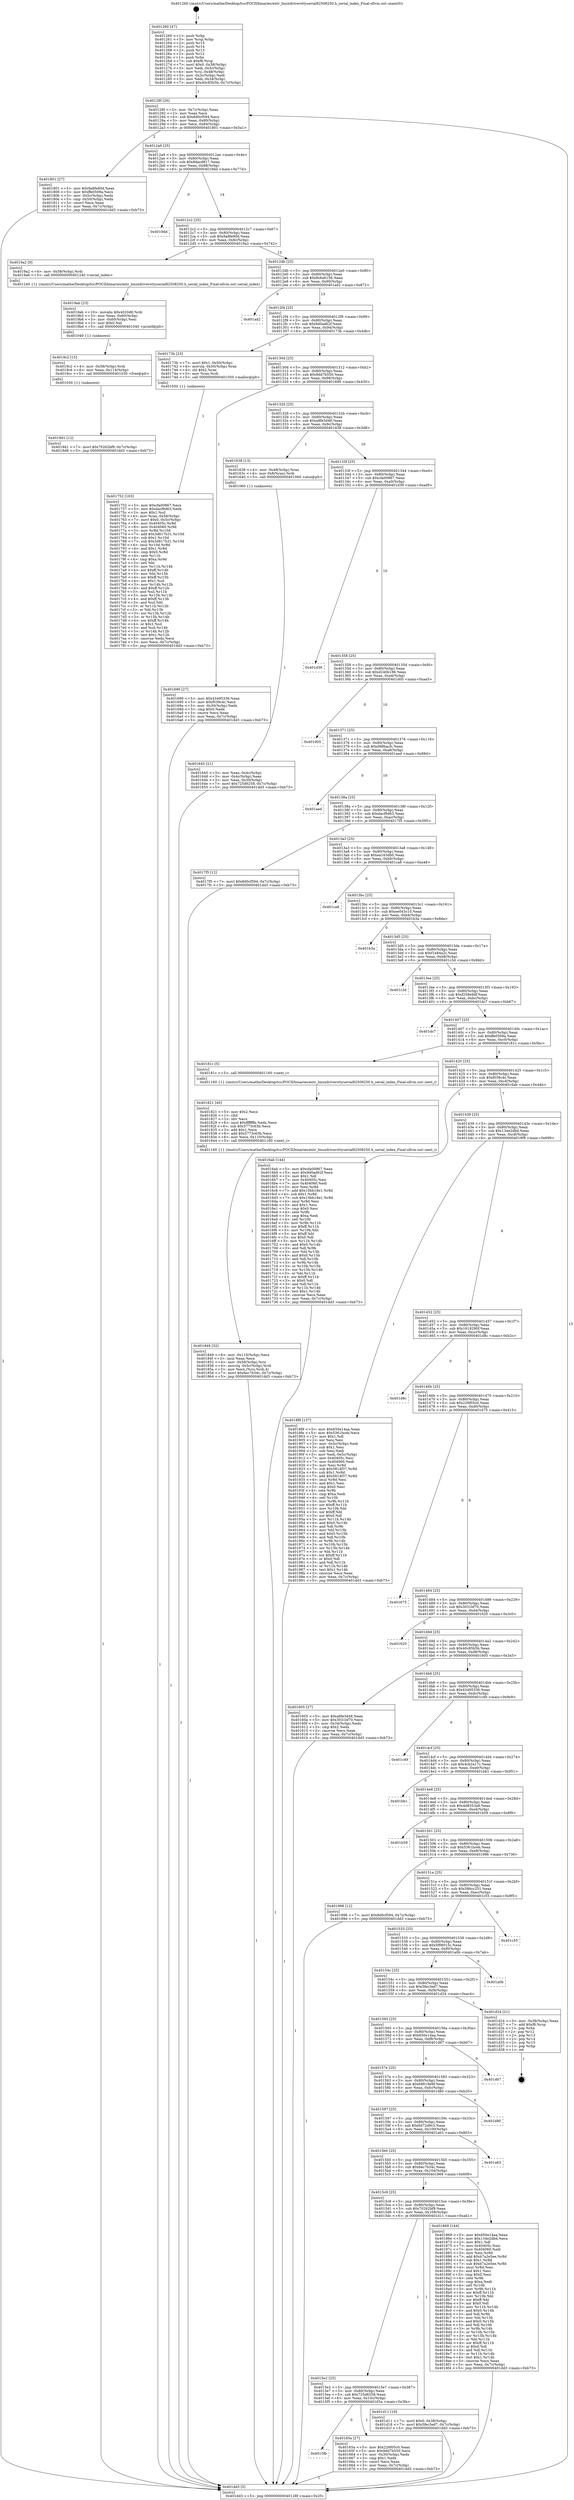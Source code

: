 digraph "0x401260" {
  label = "0x401260 (/mnt/c/Users/mathe/Desktop/tcc/POCII/binaries/extr_linuxdriversttyserial82508250.h_serial_index_Final-ollvm.out::main(0))"
  labelloc = "t"
  node[shape=record]

  Entry [label="",width=0.3,height=0.3,shape=circle,fillcolor=black,style=filled]
  "0x40128f" [label="{
     0x40128f [26]\l
     | [instrs]\l
     &nbsp;&nbsp;0x40128f \<+3\>: mov -0x7c(%rbp),%eax\l
     &nbsp;&nbsp;0x401292 \<+2\>: mov %eax,%ecx\l
     &nbsp;&nbsp;0x401294 \<+6\>: sub $0x8d0cf594,%ecx\l
     &nbsp;&nbsp;0x40129a \<+3\>: mov %eax,-0x80(%rbp)\l
     &nbsp;&nbsp;0x40129d \<+6\>: mov %ecx,-0x84(%rbp)\l
     &nbsp;&nbsp;0x4012a3 \<+6\>: je 0000000000401801 \<main+0x5a1\>\l
  }"]
  "0x401801" [label="{
     0x401801 [27]\l
     | [instrs]\l
     &nbsp;&nbsp;0x401801 \<+5\>: mov $0x9a8fe90d,%eax\l
     &nbsp;&nbsp;0x401806 \<+5\>: mov $0xffe0509a,%ecx\l
     &nbsp;&nbsp;0x40180b \<+3\>: mov -0x5c(%rbp),%edx\l
     &nbsp;&nbsp;0x40180e \<+3\>: cmp -0x50(%rbp),%edx\l
     &nbsp;&nbsp;0x401811 \<+3\>: cmovl %ecx,%eax\l
     &nbsp;&nbsp;0x401814 \<+3\>: mov %eax,-0x7c(%rbp)\l
     &nbsp;&nbsp;0x401817 \<+5\>: jmp 0000000000401dd3 \<main+0xb73\>\l
  }"]
  "0x4012a9" [label="{
     0x4012a9 [25]\l
     | [instrs]\l
     &nbsp;&nbsp;0x4012a9 \<+5\>: jmp 00000000004012ae \<main+0x4e\>\l
     &nbsp;&nbsp;0x4012ae \<+3\>: mov -0x80(%rbp),%eax\l
     &nbsp;&nbsp;0x4012b1 \<+5\>: sub $0x8dacd817,%eax\l
     &nbsp;&nbsp;0x4012b6 \<+6\>: mov %eax,-0x88(%rbp)\l
     &nbsp;&nbsp;0x4012bc \<+6\>: je 00000000004019dd \<main+0x77d\>\l
  }"]
  Exit [label="",width=0.3,height=0.3,shape=circle,fillcolor=black,style=filled,peripheries=2]
  "0x4019dd" [label="{
     0x4019dd\l
  }", style=dashed]
  "0x4012c2" [label="{
     0x4012c2 [25]\l
     | [instrs]\l
     &nbsp;&nbsp;0x4012c2 \<+5\>: jmp 00000000004012c7 \<main+0x67\>\l
     &nbsp;&nbsp;0x4012c7 \<+3\>: mov -0x80(%rbp),%eax\l
     &nbsp;&nbsp;0x4012ca \<+5\>: sub $0x9a8fe90d,%eax\l
     &nbsp;&nbsp;0x4012cf \<+6\>: mov %eax,-0x8c(%rbp)\l
     &nbsp;&nbsp;0x4012d5 \<+6\>: je 00000000004019a2 \<main+0x742\>\l
  }"]
  "0x4019d1" [label="{
     0x4019d1 [12]\l
     | [instrs]\l
     &nbsp;&nbsp;0x4019d1 \<+7\>: movl $0x70262bf9,-0x7c(%rbp)\l
     &nbsp;&nbsp;0x4019d8 \<+5\>: jmp 0000000000401dd3 \<main+0xb73\>\l
  }"]
  "0x4019a2" [label="{
     0x4019a2 [9]\l
     | [instrs]\l
     &nbsp;&nbsp;0x4019a2 \<+4\>: mov -0x58(%rbp),%rdi\l
     &nbsp;&nbsp;0x4019a6 \<+5\>: call 0000000000401240 \<serial_index\>\l
     | [calls]\l
     &nbsp;&nbsp;0x401240 \{1\} (/mnt/c/Users/mathe/Desktop/tcc/POCII/binaries/extr_linuxdriversttyserial82508250.h_serial_index_Final-ollvm.out::serial_index)\l
  }"]
  "0x4012db" [label="{
     0x4012db [25]\l
     | [instrs]\l
     &nbsp;&nbsp;0x4012db \<+5\>: jmp 00000000004012e0 \<main+0x80\>\l
     &nbsp;&nbsp;0x4012e0 \<+3\>: mov -0x80(%rbp),%eax\l
     &nbsp;&nbsp;0x4012e3 \<+5\>: sub $0x9c6a6156,%eax\l
     &nbsp;&nbsp;0x4012e8 \<+6\>: mov %eax,-0x90(%rbp)\l
     &nbsp;&nbsp;0x4012ee \<+6\>: je 0000000000401ad2 \<main+0x872\>\l
  }"]
  "0x4019c2" [label="{
     0x4019c2 [15]\l
     | [instrs]\l
     &nbsp;&nbsp;0x4019c2 \<+4\>: mov -0x58(%rbp),%rdi\l
     &nbsp;&nbsp;0x4019c6 \<+6\>: mov %eax,-0x114(%rbp)\l
     &nbsp;&nbsp;0x4019cc \<+5\>: call 0000000000401030 \<free@plt\>\l
     | [calls]\l
     &nbsp;&nbsp;0x401030 \{1\} (unknown)\l
  }"]
  "0x401ad2" [label="{
     0x401ad2\l
  }", style=dashed]
  "0x4012f4" [label="{
     0x4012f4 [25]\l
     | [instrs]\l
     &nbsp;&nbsp;0x4012f4 \<+5\>: jmp 00000000004012f9 \<main+0x99\>\l
     &nbsp;&nbsp;0x4012f9 \<+3\>: mov -0x80(%rbp),%eax\l
     &nbsp;&nbsp;0x4012fc \<+5\>: sub $0x9d0ad62f,%eax\l
     &nbsp;&nbsp;0x401301 \<+6\>: mov %eax,-0x94(%rbp)\l
     &nbsp;&nbsp;0x401307 \<+6\>: je 000000000040173b \<main+0x4db\>\l
  }"]
  "0x4019ab" [label="{
     0x4019ab [23]\l
     | [instrs]\l
     &nbsp;&nbsp;0x4019ab \<+10\>: movabs $0x4020d6,%rdi\l
     &nbsp;&nbsp;0x4019b5 \<+3\>: mov %eax,-0x60(%rbp)\l
     &nbsp;&nbsp;0x4019b8 \<+3\>: mov -0x60(%rbp),%esi\l
     &nbsp;&nbsp;0x4019bb \<+2\>: mov $0x0,%al\l
     &nbsp;&nbsp;0x4019bd \<+5\>: call 0000000000401040 \<printf@plt\>\l
     | [calls]\l
     &nbsp;&nbsp;0x401040 \{1\} (unknown)\l
  }"]
  "0x40173b" [label="{
     0x40173b [23]\l
     | [instrs]\l
     &nbsp;&nbsp;0x40173b \<+7\>: movl $0x1,-0x50(%rbp)\l
     &nbsp;&nbsp;0x401742 \<+4\>: movslq -0x50(%rbp),%rax\l
     &nbsp;&nbsp;0x401746 \<+4\>: shl $0x2,%rax\l
     &nbsp;&nbsp;0x40174a \<+3\>: mov %rax,%rdi\l
     &nbsp;&nbsp;0x40174d \<+5\>: call 0000000000401050 \<malloc@plt\>\l
     | [calls]\l
     &nbsp;&nbsp;0x401050 \{1\} (unknown)\l
  }"]
  "0x40130d" [label="{
     0x40130d [25]\l
     | [instrs]\l
     &nbsp;&nbsp;0x40130d \<+5\>: jmp 0000000000401312 \<main+0xb2\>\l
     &nbsp;&nbsp;0x401312 \<+3\>: mov -0x80(%rbp),%eax\l
     &nbsp;&nbsp;0x401315 \<+5\>: sub $0x9dd7b550,%eax\l
     &nbsp;&nbsp;0x40131a \<+6\>: mov %eax,-0x98(%rbp)\l
     &nbsp;&nbsp;0x401320 \<+6\>: je 0000000000401690 \<main+0x430\>\l
  }"]
  "0x401849" [label="{
     0x401849 [32]\l
     | [instrs]\l
     &nbsp;&nbsp;0x401849 \<+6\>: mov -0x110(%rbp),%ecx\l
     &nbsp;&nbsp;0x40184f \<+3\>: imul %eax,%ecx\l
     &nbsp;&nbsp;0x401852 \<+4\>: mov -0x58(%rbp),%rsi\l
     &nbsp;&nbsp;0x401856 \<+4\>: movslq -0x5c(%rbp),%rdi\l
     &nbsp;&nbsp;0x40185a \<+3\>: mov %ecx,(%rsi,%rdi,4)\l
     &nbsp;&nbsp;0x40185d \<+7\>: movl $0x6ec7b34c,-0x7c(%rbp)\l
     &nbsp;&nbsp;0x401864 \<+5\>: jmp 0000000000401dd3 \<main+0xb73\>\l
  }"]
  "0x401690" [label="{
     0x401690 [27]\l
     | [instrs]\l
     &nbsp;&nbsp;0x401690 \<+5\>: mov $0x43495336,%eax\l
     &nbsp;&nbsp;0x401695 \<+5\>: mov $0xf039c4c,%ecx\l
     &nbsp;&nbsp;0x40169a \<+3\>: mov -0x30(%rbp),%edx\l
     &nbsp;&nbsp;0x40169d \<+3\>: cmp $0x0,%edx\l
     &nbsp;&nbsp;0x4016a0 \<+3\>: cmove %ecx,%eax\l
     &nbsp;&nbsp;0x4016a3 \<+3\>: mov %eax,-0x7c(%rbp)\l
     &nbsp;&nbsp;0x4016a6 \<+5\>: jmp 0000000000401dd3 \<main+0xb73\>\l
  }"]
  "0x401326" [label="{
     0x401326 [25]\l
     | [instrs]\l
     &nbsp;&nbsp;0x401326 \<+5\>: jmp 000000000040132b \<main+0xcb\>\l
     &nbsp;&nbsp;0x40132b \<+3\>: mov -0x80(%rbp),%eax\l
     &nbsp;&nbsp;0x40132e \<+5\>: sub $0xa8fe3d48,%eax\l
     &nbsp;&nbsp;0x401333 \<+6\>: mov %eax,-0x9c(%rbp)\l
     &nbsp;&nbsp;0x401339 \<+6\>: je 0000000000401638 \<main+0x3d8\>\l
  }"]
  "0x401821" [label="{
     0x401821 [40]\l
     | [instrs]\l
     &nbsp;&nbsp;0x401821 \<+5\>: mov $0x2,%ecx\l
     &nbsp;&nbsp;0x401826 \<+1\>: cltd\l
     &nbsp;&nbsp;0x401827 \<+2\>: idiv %ecx\l
     &nbsp;&nbsp;0x401829 \<+6\>: imul $0xfffffffe,%edx,%ecx\l
     &nbsp;&nbsp;0x40182f \<+6\>: sub $0x5773c63b,%ecx\l
     &nbsp;&nbsp;0x401835 \<+3\>: add $0x1,%ecx\l
     &nbsp;&nbsp;0x401838 \<+6\>: add $0x5773c63b,%ecx\l
     &nbsp;&nbsp;0x40183e \<+6\>: mov %ecx,-0x110(%rbp)\l
     &nbsp;&nbsp;0x401844 \<+5\>: call 0000000000401160 \<next_i\>\l
     | [calls]\l
     &nbsp;&nbsp;0x401160 \{1\} (/mnt/c/Users/mathe/Desktop/tcc/POCII/binaries/extr_linuxdriversttyserial82508250.h_serial_index_Final-ollvm.out::next_i)\l
  }"]
  "0x401638" [label="{
     0x401638 [13]\l
     | [instrs]\l
     &nbsp;&nbsp;0x401638 \<+4\>: mov -0x48(%rbp),%rax\l
     &nbsp;&nbsp;0x40163c \<+4\>: mov 0x8(%rax),%rdi\l
     &nbsp;&nbsp;0x401640 \<+5\>: call 0000000000401060 \<atoi@plt\>\l
     | [calls]\l
     &nbsp;&nbsp;0x401060 \{1\} (unknown)\l
  }"]
  "0x40133f" [label="{
     0x40133f [25]\l
     | [instrs]\l
     &nbsp;&nbsp;0x40133f \<+5\>: jmp 0000000000401344 \<main+0xe4\>\l
     &nbsp;&nbsp;0x401344 \<+3\>: mov -0x80(%rbp),%eax\l
     &nbsp;&nbsp;0x401347 \<+5\>: sub $0xcfa00867,%eax\l
     &nbsp;&nbsp;0x40134c \<+6\>: mov %eax,-0xa0(%rbp)\l
     &nbsp;&nbsp;0x401352 \<+6\>: je 0000000000401d39 \<main+0xad9\>\l
  }"]
  "0x401752" [label="{
     0x401752 [163]\l
     | [instrs]\l
     &nbsp;&nbsp;0x401752 \<+5\>: mov $0xcfa00867,%ecx\l
     &nbsp;&nbsp;0x401757 \<+5\>: mov $0xdacf9d63,%edx\l
     &nbsp;&nbsp;0x40175c \<+3\>: mov $0x1,%sil\l
     &nbsp;&nbsp;0x40175f \<+4\>: mov %rax,-0x58(%rbp)\l
     &nbsp;&nbsp;0x401763 \<+7\>: movl $0x0,-0x5c(%rbp)\l
     &nbsp;&nbsp;0x40176a \<+8\>: mov 0x40405c,%r8d\l
     &nbsp;&nbsp;0x401772 \<+8\>: mov 0x404060,%r9d\l
     &nbsp;&nbsp;0x40177a \<+3\>: mov %r8d,%r10d\l
     &nbsp;&nbsp;0x40177d \<+7\>: add $0x3d817b31,%r10d\l
     &nbsp;&nbsp;0x401784 \<+4\>: sub $0x1,%r10d\l
     &nbsp;&nbsp;0x401788 \<+7\>: sub $0x3d817b31,%r10d\l
     &nbsp;&nbsp;0x40178f \<+4\>: imul %r10d,%r8d\l
     &nbsp;&nbsp;0x401793 \<+4\>: and $0x1,%r8d\l
     &nbsp;&nbsp;0x401797 \<+4\>: cmp $0x0,%r8d\l
     &nbsp;&nbsp;0x40179b \<+4\>: sete %r11b\l
     &nbsp;&nbsp;0x40179f \<+4\>: cmp $0xa,%r9d\l
     &nbsp;&nbsp;0x4017a3 \<+3\>: setl %bl\l
     &nbsp;&nbsp;0x4017a6 \<+3\>: mov %r11b,%r14b\l
     &nbsp;&nbsp;0x4017a9 \<+4\>: xor $0xff,%r14b\l
     &nbsp;&nbsp;0x4017ad \<+3\>: mov %bl,%r15b\l
     &nbsp;&nbsp;0x4017b0 \<+4\>: xor $0xff,%r15b\l
     &nbsp;&nbsp;0x4017b4 \<+4\>: xor $0x1,%sil\l
     &nbsp;&nbsp;0x4017b8 \<+3\>: mov %r14b,%r12b\l
     &nbsp;&nbsp;0x4017bb \<+4\>: and $0xff,%r12b\l
     &nbsp;&nbsp;0x4017bf \<+3\>: and %sil,%r11b\l
     &nbsp;&nbsp;0x4017c2 \<+3\>: mov %r15b,%r13b\l
     &nbsp;&nbsp;0x4017c5 \<+4\>: and $0xff,%r13b\l
     &nbsp;&nbsp;0x4017c9 \<+3\>: and %sil,%bl\l
     &nbsp;&nbsp;0x4017cc \<+3\>: or %r11b,%r12b\l
     &nbsp;&nbsp;0x4017cf \<+3\>: or %bl,%r13b\l
     &nbsp;&nbsp;0x4017d2 \<+3\>: xor %r13b,%r12b\l
     &nbsp;&nbsp;0x4017d5 \<+3\>: or %r15b,%r14b\l
     &nbsp;&nbsp;0x4017d8 \<+4\>: xor $0xff,%r14b\l
     &nbsp;&nbsp;0x4017dc \<+4\>: or $0x1,%sil\l
     &nbsp;&nbsp;0x4017e0 \<+3\>: and %sil,%r14b\l
     &nbsp;&nbsp;0x4017e3 \<+3\>: or %r14b,%r12b\l
     &nbsp;&nbsp;0x4017e6 \<+4\>: test $0x1,%r12b\l
     &nbsp;&nbsp;0x4017ea \<+3\>: cmovne %edx,%ecx\l
     &nbsp;&nbsp;0x4017ed \<+3\>: mov %ecx,-0x7c(%rbp)\l
     &nbsp;&nbsp;0x4017f0 \<+5\>: jmp 0000000000401dd3 \<main+0xb73\>\l
  }"]
  "0x401d39" [label="{
     0x401d39\l
  }", style=dashed]
  "0x401358" [label="{
     0x401358 [25]\l
     | [instrs]\l
     &nbsp;&nbsp;0x401358 \<+5\>: jmp 000000000040135d \<main+0xfd\>\l
     &nbsp;&nbsp;0x40135d \<+3\>: mov -0x80(%rbp),%eax\l
     &nbsp;&nbsp;0x401360 \<+5\>: sub $0xd240b186,%eax\l
     &nbsp;&nbsp;0x401365 \<+6\>: mov %eax,-0xa4(%rbp)\l
     &nbsp;&nbsp;0x40136b \<+6\>: je 0000000000401d05 \<main+0xaa5\>\l
  }"]
  "0x4015fb" [label="{
     0x4015fb\l
  }", style=dashed]
  "0x401d05" [label="{
     0x401d05\l
  }", style=dashed]
  "0x401371" [label="{
     0x401371 [25]\l
     | [instrs]\l
     &nbsp;&nbsp;0x401371 \<+5\>: jmp 0000000000401376 \<main+0x116\>\l
     &nbsp;&nbsp;0x401376 \<+3\>: mov -0x80(%rbp),%eax\l
     &nbsp;&nbsp;0x401379 \<+5\>: sub $0xd98bacfc,%eax\l
     &nbsp;&nbsp;0x40137e \<+6\>: mov %eax,-0xa8(%rbp)\l
     &nbsp;&nbsp;0x401384 \<+6\>: je 0000000000401aed \<main+0x88d\>\l
  }"]
  "0x40165a" [label="{
     0x40165a [27]\l
     | [instrs]\l
     &nbsp;&nbsp;0x40165a \<+5\>: mov $0x226f05c0,%eax\l
     &nbsp;&nbsp;0x40165f \<+5\>: mov $0x9dd7b550,%ecx\l
     &nbsp;&nbsp;0x401664 \<+3\>: mov -0x30(%rbp),%edx\l
     &nbsp;&nbsp;0x401667 \<+3\>: cmp $0x1,%edx\l
     &nbsp;&nbsp;0x40166a \<+3\>: cmovl %ecx,%eax\l
     &nbsp;&nbsp;0x40166d \<+3\>: mov %eax,-0x7c(%rbp)\l
     &nbsp;&nbsp;0x401670 \<+5\>: jmp 0000000000401dd3 \<main+0xb73\>\l
  }"]
  "0x401aed" [label="{
     0x401aed\l
  }", style=dashed]
  "0x40138a" [label="{
     0x40138a [25]\l
     | [instrs]\l
     &nbsp;&nbsp;0x40138a \<+5\>: jmp 000000000040138f \<main+0x12f\>\l
     &nbsp;&nbsp;0x40138f \<+3\>: mov -0x80(%rbp),%eax\l
     &nbsp;&nbsp;0x401392 \<+5\>: sub $0xdacf9d63,%eax\l
     &nbsp;&nbsp;0x401397 \<+6\>: mov %eax,-0xac(%rbp)\l
     &nbsp;&nbsp;0x40139d \<+6\>: je 00000000004017f5 \<main+0x595\>\l
  }"]
  "0x4015e2" [label="{
     0x4015e2 [25]\l
     | [instrs]\l
     &nbsp;&nbsp;0x4015e2 \<+5\>: jmp 00000000004015e7 \<main+0x387\>\l
     &nbsp;&nbsp;0x4015e7 \<+3\>: mov -0x80(%rbp),%eax\l
     &nbsp;&nbsp;0x4015ea \<+5\>: sub $0x725d6258,%eax\l
     &nbsp;&nbsp;0x4015ef \<+6\>: mov %eax,-0x10c(%rbp)\l
     &nbsp;&nbsp;0x4015f5 \<+6\>: je 000000000040165a \<main+0x3fa\>\l
  }"]
  "0x4017f5" [label="{
     0x4017f5 [12]\l
     | [instrs]\l
     &nbsp;&nbsp;0x4017f5 \<+7\>: movl $0x8d0cf594,-0x7c(%rbp)\l
     &nbsp;&nbsp;0x4017fc \<+5\>: jmp 0000000000401dd3 \<main+0xb73\>\l
  }"]
  "0x4013a3" [label="{
     0x4013a3 [25]\l
     | [instrs]\l
     &nbsp;&nbsp;0x4013a3 \<+5\>: jmp 00000000004013a8 \<main+0x148\>\l
     &nbsp;&nbsp;0x4013a8 \<+3\>: mov -0x80(%rbp),%eax\l
     &nbsp;&nbsp;0x4013ab \<+5\>: sub $0xea163db0,%eax\l
     &nbsp;&nbsp;0x4013b0 \<+6\>: mov %eax,-0xb0(%rbp)\l
     &nbsp;&nbsp;0x4013b6 \<+6\>: je 0000000000401ca8 \<main+0xa48\>\l
  }"]
  "0x401d11" [label="{
     0x401d11 [19]\l
     | [instrs]\l
     &nbsp;&nbsp;0x401d11 \<+7\>: movl $0x0,-0x38(%rbp)\l
     &nbsp;&nbsp;0x401d18 \<+7\>: movl $0x5fec3ed7,-0x7c(%rbp)\l
     &nbsp;&nbsp;0x401d1f \<+5\>: jmp 0000000000401dd3 \<main+0xb73\>\l
  }"]
  "0x401ca8" [label="{
     0x401ca8\l
  }", style=dashed]
  "0x4013bc" [label="{
     0x4013bc [25]\l
     | [instrs]\l
     &nbsp;&nbsp;0x4013bc \<+5\>: jmp 00000000004013c1 \<main+0x161\>\l
     &nbsp;&nbsp;0x4013c1 \<+3\>: mov -0x80(%rbp),%eax\l
     &nbsp;&nbsp;0x4013c4 \<+5\>: sub $0xee043c10,%eax\l
     &nbsp;&nbsp;0x4013c9 \<+6\>: mov %eax,-0xb4(%rbp)\l
     &nbsp;&nbsp;0x4013cf \<+6\>: je 0000000000401b3a \<main+0x8da\>\l
  }"]
  "0x4015c9" [label="{
     0x4015c9 [25]\l
     | [instrs]\l
     &nbsp;&nbsp;0x4015c9 \<+5\>: jmp 00000000004015ce \<main+0x36e\>\l
     &nbsp;&nbsp;0x4015ce \<+3\>: mov -0x80(%rbp),%eax\l
     &nbsp;&nbsp;0x4015d1 \<+5\>: sub $0x70262bf9,%eax\l
     &nbsp;&nbsp;0x4015d6 \<+6\>: mov %eax,-0x108(%rbp)\l
     &nbsp;&nbsp;0x4015dc \<+6\>: je 0000000000401d11 \<main+0xab1\>\l
  }"]
  "0x401b3a" [label="{
     0x401b3a\l
  }", style=dashed]
  "0x4013d5" [label="{
     0x4013d5 [25]\l
     | [instrs]\l
     &nbsp;&nbsp;0x4013d5 \<+5\>: jmp 00000000004013da \<main+0x17a\>\l
     &nbsp;&nbsp;0x4013da \<+3\>: mov -0x80(%rbp),%eax\l
     &nbsp;&nbsp;0x4013dd \<+5\>: sub $0xf1e84a2c,%eax\l
     &nbsp;&nbsp;0x4013e2 \<+6\>: mov %eax,-0xb8(%rbp)\l
     &nbsp;&nbsp;0x4013e8 \<+6\>: je 0000000000401c3d \<main+0x9dd\>\l
  }"]
  "0x401869" [label="{
     0x401869 [144]\l
     | [instrs]\l
     &nbsp;&nbsp;0x401869 \<+5\>: mov $0x650e14aa,%eax\l
     &nbsp;&nbsp;0x40186e \<+5\>: mov $0x134e2dbd,%ecx\l
     &nbsp;&nbsp;0x401873 \<+2\>: mov $0x1,%dl\l
     &nbsp;&nbsp;0x401875 \<+7\>: mov 0x40405c,%esi\l
     &nbsp;&nbsp;0x40187c \<+7\>: mov 0x404060,%edi\l
     &nbsp;&nbsp;0x401883 \<+3\>: mov %esi,%r8d\l
     &nbsp;&nbsp;0x401886 \<+7\>: add $0xb7a2e5ee,%r8d\l
     &nbsp;&nbsp;0x40188d \<+4\>: sub $0x1,%r8d\l
     &nbsp;&nbsp;0x401891 \<+7\>: sub $0xb7a2e5ee,%r8d\l
     &nbsp;&nbsp;0x401898 \<+4\>: imul %r8d,%esi\l
     &nbsp;&nbsp;0x40189c \<+3\>: and $0x1,%esi\l
     &nbsp;&nbsp;0x40189f \<+3\>: cmp $0x0,%esi\l
     &nbsp;&nbsp;0x4018a2 \<+4\>: sete %r9b\l
     &nbsp;&nbsp;0x4018a6 \<+3\>: cmp $0xa,%edi\l
     &nbsp;&nbsp;0x4018a9 \<+4\>: setl %r10b\l
     &nbsp;&nbsp;0x4018ad \<+3\>: mov %r9b,%r11b\l
     &nbsp;&nbsp;0x4018b0 \<+4\>: xor $0xff,%r11b\l
     &nbsp;&nbsp;0x4018b4 \<+3\>: mov %r10b,%bl\l
     &nbsp;&nbsp;0x4018b7 \<+3\>: xor $0xff,%bl\l
     &nbsp;&nbsp;0x4018ba \<+3\>: xor $0x0,%dl\l
     &nbsp;&nbsp;0x4018bd \<+3\>: mov %r11b,%r14b\l
     &nbsp;&nbsp;0x4018c0 \<+4\>: and $0x0,%r14b\l
     &nbsp;&nbsp;0x4018c4 \<+3\>: and %dl,%r9b\l
     &nbsp;&nbsp;0x4018c7 \<+3\>: mov %bl,%r15b\l
     &nbsp;&nbsp;0x4018ca \<+4\>: and $0x0,%r15b\l
     &nbsp;&nbsp;0x4018ce \<+3\>: and %dl,%r10b\l
     &nbsp;&nbsp;0x4018d1 \<+3\>: or %r9b,%r14b\l
     &nbsp;&nbsp;0x4018d4 \<+3\>: or %r10b,%r15b\l
     &nbsp;&nbsp;0x4018d7 \<+3\>: xor %r15b,%r14b\l
     &nbsp;&nbsp;0x4018da \<+3\>: or %bl,%r11b\l
     &nbsp;&nbsp;0x4018dd \<+4\>: xor $0xff,%r11b\l
     &nbsp;&nbsp;0x4018e1 \<+3\>: or $0x0,%dl\l
     &nbsp;&nbsp;0x4018e4 \<+3\>: and %dl,%r11b\l
     &nbsp;&nbsp;0x4018e7 \<+3\>: or %r11b,%r14b\l
     &nbsp;&nbsp;0x4018ea \<+4\>: test $0x1,%r14b\l
     &nbsp;&nbsp;0x4018ee \<+3\>: cmovne %ecx,%eax\l
     &nbsp;&nbsp;0x4018f1 \<+3\>: mov %eax,-0x7c(%rbp)\l
     &nbsp;&nbsp;0x4018f4 \<+5\>: jmp 0000000000401dd3 \<main+0xb73\>\l
  }"]
  "0x401c3d" [label="{
     0x401c3d\l
  }", style=dashed]
  "0x4013ee" [label="{
     0x4013ee [25]\l
     | [instrs]\l
     &nbsp;&nbsp;0x4013ee \<+5\>: jmp 00000000004013f3 \<main+0x193\>\l
     &nbsp;&nbsp;0x4013f3 \<+3\>: mov -0x80(%rbp),%eax\l
     &nbsp;&nbsp;0x4013f6 \<+5\>: sub $0xf258e9df,%eax\l
     &nbsp;&nbsp;0x4013fb \<+6\>: mov %eax,-0xbc(%rbp)\l
     &nbsp;&nbsp;0x401401 \<+6\>: je 0000000000401dc7 \<main+0xb67\>\l
  }"]
  "0x4015b0" [label="{
     0x4015b0 [25]\l
     | [instrs]\l
     &nbsp;&nbsp;0x4015b0 \<+5\>: jmp 00000000004015b5 \<main+0x355\>\l
     &nbsp;&nbsp;0x4015b5 \<+3\>: mov -0x80(%rbp),%eax\l
     &nbsp;&nbsp;0x4015b8 \<+5\>: sub $0x6ec7b34c,%eax\l
     &nbsp;&nbsp;0x4015bd \<+6\>: mov %eax,-0x104(%rbp)\l
     &nbsp;&nbsp;0x4015c3 \<+6\>: je 0000000000401869 \<main+0x609\>\l
  }"]
  "0x401dc7" [label="{
     0x401dc7\l
  }", style=dashed]
  "0x401407" [label="{
     0x401407 [25]\l
     | [instrs]\l
     &nbsp;&nbsp;0x401407 \<+5\>: jmp 000000000040140c \<main+0x1ac\>\l
     &nbsp;&nbsp;0x40140c \<+3\>: mov -0x80(%rbp),%eax\l
     &nbsp;&nbsp;0x40140f \<+5\>: sub $0xffe0509a,%eax\l
     &nbsp;&nbsp;0x401414 \<+6\>: mov %eax,-0xc0(%rbp)\l
     &nbsp;&nbsp;0x40141a \<+6\>: je 000000000040181c \<main+0x5bc\>\l
  }"]
  "0x401a63" [label="{
     0x401a63\l
  }", style=dashed]
  "0x40181c" [label="{
     0x40181c [5]\l
     | [instrs]\l
     &nbsp;&nbsp;0x40181c \<+5\>: call 0000000000401160 \<next_i\>\l
     | [calls]\l
     &nbsp;&nbsp;0x401160 \{1\} (/mnt/c/Users/mathe/Desktop/tcc/POCII/binaries/extr_linuxdriversttyserial82508250.h_serial_index_Final-ollvm.out::next_i)\l
  }"]
  "0x401420" [label="{
     0x401420 [25]\l
     | [instrs]\l
     &nbsp;&nbsp;0x401420 \<+5\>: jmp 0000000000401425 \<main+0x1c5\>\l
     &nbsp;&nbsp;0x401425 \<+3\>: mov -0x80(%rbp),%eax\l
     &nbsp;&nbsp;0x401428 \<+5\>: sub $0xf039c4c,%eax\l
     &nbsp;&nbsp;0x40142d \<+6\>: mov %eax,-0xc4(%rbp)\l
     &nbsp;&nbsp;0x401433 \<+6\>: je 00000000004016ab \<main+0x44b\>\l
  }"]
  "0x401597" [label="{
     0x401597 [25]\l
     | [instrs]\l
     &nbsp;&nbsp;0x401597 \<+5\>: jmp 000000000040159c \<main+0x33c\>\l
     &nbsp;&nbsp;0x40159c \<+3\>: mov -0x80(%rbp),%eax\l
     &nbsp;&nbsp;0x40159f \<+5\>: sub $0x6d72d9c3,%eax\l
     &nbsp;&nbsp;0x4015a4 \<+6\>: mov %eax,-0x100(%rbp)\l
     &nbsp;&nbsp;0x4015aa \<+6\>: je 0000000000401a63 \<main+0x803\>\l
  }"]
  "0x4016ab" [label="{
     0x4016ab [144]\l
     | [instrs]\l
     &nbsp;&nbsp;0x4016ab \<+5\>: mov $0xcfa00867,%eax\l
     &nbsp;&nbsp;0x4016b0 \<+5\>: mov $0x9d0ad62f,%ecx\l
     &nbsp;&nbsp;0x4016b5 \<+2\>: mov $0x1,%dl\l
     &nbsp;&nbsp;0x4016b7 \<+7\>: mov 0x40405c,%esi\l
     &nbsp;&nbsp;0x4016be \<+7\>: mov 0x404060,%edi\l
     &nbsp;&nbsp;0x4016c5 \<+3\>: mov %esi,%r8d\l
     &nbsp;&nbsp;0x4016c8 \<+7\>: add $0x10bb18e1,%r8d\l
     &nbsp;&nbsp;0x4016cf \<+4\>: sub $0x1,%r8d\l
     &nbsp;&nbsp;0x4016d3 \<+7\>: sub $0x10bb18e1,%r8d\l
     &nbsp;&nbsp;0x4016da \<+4\>: imul %r8d,%esi\l
     &nbsp;&nbsp;0x4016de \<+3\>: and $0x1,%esi\l
     &nbsp;&nbsp;0x4016e1 \<+3\>: cmp $0x0,%esi\l
     &nbsp;&nbsp;0x4016e4 \<+4\>: sete %r9b\l
     &nbsp;&nbsp;0x4016e8 \<+3\>: cmp $0xa,%edi\l
     &nbsp;&nbsp;0x4016eb \<+4\>: setl %r10b\l
     &nbsp;&nbsp;0x4016ef \<+3\>: mov %r9b,%r11b\l
     &nbsp;&nbsp;0x4016f2 \<+4\>: xor $0xff,%r11b\l
     &nbsp;&nbsp;0x4016f6 \<+3\>: mov %r10b,%bl\l
     &nbsp;&nbsp;0x4016f9 \<+3\>: xor $0xff,%bl\l
     &nbsp;&nbsp;0x4016fc \<+3\>: xor $0x0,%dl\l
     &nbsp;&nbsp;0x4016ff \<+3\>: mov %r11b,%r14b\l
     &nbsp;&nbsp;0x401702 \<+4\>: and $0x0,%r14b\l
     &nbsp;&nbsp;0x401706 \<+3\>: and %dl,%r9b\l
     &nbsp;&nbsp;0x401709 \<+3\>: mov %bl,%r15b\l
     &nbsp;&nbsp;0x40170c \<+4\>: and $0x0,%r15b\l
     &nbsp;&nbsp;0x401710 \<+3\>: and %dl,%r10b\l
     &nbsp;&nbsp;0x401713 \<+3\>: or %r9b,%r14b\l
     &nbsp;&nbsp;0x401716 \<+3\>: or %r10b,%r15b\l
     &nbsp;&nbsp;0x401719 \<+3\>: xor %r15b,%r14b\l
     &nbsp;&nbsp;0x40171c \<+3\>: or %bl,%r11b\l
     &nbsp;&nbsp;0x40171f \<+4\>: xor $0xff,%r11b\l
     &nbsp;&nbsp;0x401723 \<+3\>: or $0x0,%dl\l
     &nbsp;&nbsp;0x401726 \<+3\>: and %dl,%r11b\l
     &nbsp;&nbsp;0x401729 \<+3\>: or %r11b,%r14b\l
     &nbsp;&nbsp;0x40172c \<+4\>: test $0x1,%r14b\l
     &nbsp;&nbsp;0x401730 \<+3\>: cmovne %ecx,%eax\l
     &nbsp;&nbsp;0x401733 \<+3\>: mov %eax,-0x7c(%rbp)\l
     &nbsp;&nbsp;0x401736 \<+5\>: jmp 0000000000401dd3 \<main+0xb73\>\l
  }"]
  "0x401439" [label="{
     0x401439 [25]\l
     | [instrs]\l
     &nbsp;&nbsp;0x401439 \<+5\>: jmp 000000000040143e \<main+0x1de\>\l
     &nbsp;&nbsp;0x40143e \<+3\>: mov -0x80(%rbp),%eax\l
     &nbsp;&nbsp;0x401441 \<+5\>: sub $0x134e2dbd,%eax\l
     &nbsp;&nbsp;0x401446 \<+6\>: mov %eax,-0xc8(%rbp)\l
     &nbsp;&nbsp;0x40144c \<+6\>: je 00000000004018f9 \<main+0x699\>\l
  }"]
  "0x401d80" [label="{
     0x401d80\l
  }", style=dashed]
  "0x4018f9" [label="{
     0x4018f9 [157]\l
     | [instrs]\l
     &nbsp;&nbsp;0x4018f9 \<+5\>: mov $0x650e14aa,%eax\l
     &nbsp;&nbsp;0x4018fe \<+5\>: mov $0x5361bceb,%ecx\l
     &nbsp;&nbsp;0x401903 \<+2\>: mov $0x1,%dl\l
     &nbsp;&nbsp;0x401905 \<+2\>: xor %esi,%esi\l
     &nbsp;&nbsp;0x401907 \<+3\>: mov -0x5c(%rbp),%edi\l
     &nbsp;&nbsp;0x40190a \<+3\>: sub $0x1,%esi\l
     &nbsp;&nbsp;0x40190d \<+2\>: sub %esi,%edi\l
     &nbsp;&nbsp;0x40190f \<+3\>: mov %edi,-0x5c(%rbp)\l
     &nbsp;&nbsp;0x401912 \<+7\>: mov 0x40405c,%esi\l
     &nbsp;&nbsp;0x401919 \<+7\>: mov 0x404060,%edi\l
     &nbsp;&nbsp;0x401920 \<+3\>: mov %esi,%r8d\l
     &nbsp;&nbsp;0x401923 \<+7\>: sub $0x5814f37,%r8d\l
     &nbsp;&nbsp;0x40192a \<+4\>: sub $0x1,%r8d\l
     &nbsp;&nbsp;0x40192e \<+7\>: add $0x5814f37,%r8d\l
     &nbsp;&nbsp;0x401935 \<+4\>: imul %r8d,%esi\l
     &nbsp;&nbsp;0x401939 \<+3\>: and $0x1,%esi\l
     &nbsp;&nbsp;0x40193c \<+3\>: cmp $0x0,%esi\l
     &nbsp;&nbsp;0x40193f \<+4\>: sete %r9b\l
     &nbsp;&nbsp;0x401943 \<+3\>: cmp $0xa,%edi\l
     &nbsp;&nbsp;0x401946 \<+4\>: setl %r10b\l
     &nbsp;&nbsp;0x40194a \<+3\>: mov %r9b,%r11b\l
     &nbsp;&nbsp;0x40194d \<+4\>: xor $0xff,%r11b\l
     &nbsp;&nbsp;0x401951 \<+3\>: mov %r10b,%bl\l
     &nbsp;&nbsp;0x401954 \<+3\>: xor $0xff,%bl\l
     &nbsp;&nbsp;0x401957 \<+3\>: xor $0x0,%dl\l
     &nbsp;&nbsp;0x40195a \<+3\>: mov %r11b,%r14b\l
     &nbsp;&nbsp;0x40195d \<+4\>: and $0x0,%r14b\l
     &nbsp;&nbsp;0x401961 \<+3\>: and %dl,%r9b\l
     &nbsp;&nbsp;0x401964 \<+3\>: mov %bl,%r15b\l
     &nbsp;&nbsp;0x401967 \<+4\>: and $0x0,%r15b\l
     &nbsp;&nbsp;0x40196b \<+3\>: and %dl,%r10b\l
     &nbsp;&nbsp;0x40196e \<+3\>: or %r9b,%r14b\l
     &nbsp;&nbsp;0x401971 \<+3\>: or %r10b,%r15b\l
     &nbsp;&nbsp;0x401974 \<+3\>: xor %r15b,%r14b\l
     &nbsp;&nbsp;0x401977 \<+3\>: or %bl,%r11b\l
     &nbsp;&nbsp;0x40197a \<+4\>: xor $0xff,%r11b\l
     &nbsp;&nbsp;0x40197e \<+3\>: or $0x0,%dl\l
     &nbsp;&nbsp;0x401981 \<+3\>: and %dl,%r11b\l
     &nbsp;&nbsp;0x401984 \<+3\>: or %r11b,%r14b\l
     &nbsp;&nbsp;0x401987 \<+4\>: test $0x1,%r14b\l
     &nbsp;&nbsp;0x40198b \<+3\>: cmovne %ecx,%eax\l
     &nbsp;&nbsp;0x40198e \<+3\>: mov %eax,-0x7c(%rbp)\l
     &nbsp;&nbsp;0x401991 \<+5\>: jmp 0000000000401dd3 \<main+0xb73\>\l
  }"]
  "0x401452" [label="{
     0x401452 [25]\l
     | [instrs]\l
     &nbsp;&nbsp;0x401452 \<+5\>: jmp 0000000000401457 \<main+0x1f7\>\l
     &nbsp;&nbsp;0x401457 \<+3\>: mov -0x80(%rbp),%eax\l
     &nbsp;&nbsp;0x40145a \<+5\>: sub $0x1618290f,%eax\l
     &nbsp;&nbsp;0x40145f \<+6\>: mov %eax,-0xcc(%rbp)\l
     &nbsp;&nbsp;0x401465 \<+6\>: je 0000000000401d8c \<main+0xb2c\>\l
  }"]
  "0x40157e" [label="{
     0x40157e [25]\l
     | [instrs]\l
     &nbsp;&nbsp;0x40157e \<+5\>: jmp 0000000000401583 \<main+0x323\>\l
     &nbsp;&nbsp;0x401583 \<+3\>: mov -0x80(%rbp),%eax\l
     &nbsp;&nbsp;0x401586 \<+5\>: sub $0x68619e9f,%eax\l
     &nbsp;&nbsp;0x40158b \<+6\>: mov %eax,-0xfc(%rbp)\l
     &nbsp;&nbsp;0x401591 \<+6\>: je 0000000000401d80 \<main+0xb20\>\l
  }"]
  "0x401d8c" [label="{
     0x401d8c\l
  }", style=dashed]
  "0x40146b" [label="{
     0x40146b [25]\l
     | [instrs]\l
     &nbsp;&nbsp;0x40146b \<+5\>: jmp 0000000000401470 \<main+0x210\>\l
     &nbsp;&nbsp;0x401470 \<+3\>: mov -0x80(%rbp),%eax\l
     &nbsp;&nbsp;0x401473 \<+5\>: sub $0x226f05c0,%eax\l
     &nbsp;&nbsp;0x401478 \<+6\>: mov %eax,-0xd0(%rbp)\l
     &nbsp;&nbsp;0x40147e \<+6\>: je 0000000000401675 \<main+0x415\>\l
  }"]
  "0x401d67" [label="{
     0x401d67\l
  }", style=dashed]
  "0x401675" [label="{
     0x401675\l
  }", style=dashed]
  "0x401484" [label="{
     0x401484 [25]\l
     | [instrs]\l
     &nbsp;&nbsp;0x401484 \<+5\>: jmp 0000000000401489 \<main+0x229\>\l
     &nbsp;&nbsp;0x401489 \<+3\>: mov -0x80(%rbp),%eax\l
     &nbsp;&nbsp;0x40148c \<+5\>: sub $0x3031bf70,%eax\l
     &nbsp;&nbsp;0x401491 \<+6\>: mov %eax,-0xd4(%rbp)\l
     &nbsp;&nbsp;0x401497 \<+6\>: je 0000000000401620 \<main+0x3c0\>\l
  }"]
  "0x401565" [label="{
     0x401565 [25]\l
     | [instrs]\l
     &nbsp;&nbsp;0x401565 \<+5\>: jmp 000000000040156a \<main+0x30a\>\l
     &nbsp;&nbsp;0x40156a \<+3\>: mov -0x80(%rbp),%eax\l
     &nbsp;&nbsp;0x40156d \<+5\>: sub $0x650e14aa,%eax\l
     &nbsp;&nbsp;0x401572 \<+6\>: mov %eax,-0xf8(%rbp)\l
     &nbsp;&nbsp;0x401578 \<+6\>: je 0000000000401d67 \<main+0xb07\>\l
  }"]
  "0x401620" [label="{
     0x401620\l
  }", style=dashed]
  "0x40149d" [label="{
     0x40149d [25]\l
     | [instrs]\l
     &nbsp;&nbsp;0x40149d \<+5\>: jmp 00000000004014a2 \<main+0x242\>\l
     &nbsp;&nbsp;0x4014a2 \<+3\>: mov -0x80(%rbp),%eax\l
     &nbsp;&nbsp;0x4014a5 \<+5\>: sub $0x40c85b5b,%eax\l
     &nbsp;&nbsp;0x4014aa \<+6\>: mov %eax,-0xd8(%rbp)\l
     &nbsp;&nbsp;0x4014b0 \<+6\>: je 0000000000401605 \<main+0x3a5\>\l
  }"]
  "0x401d24" [label="{
     0x401d24 [21]\l
     | [instrs]\l
     &nbsp;&nbsp;0x401d24 \<+3\>: mov -0x38(%rbp),%eax\l
     &nbsp;&nbsp;0x401d27 \<+7\>: add $0xf8,%rsp\l
     &nbsp;&nbsp;0x401d2e \<+1\>: pop %rbx\l
     &nbsp;&nbsp;0x401d2f \<+2\>: pop %r12\l
     &nbsp;&nbsp;0x401d31 \<+2\>: pop %r13\l
     &nbsp;&nbsp;0x401d33 \<+2\>: pop %r14\l
     &nbsp;&nbsp;0x401d35 \<+2\>: pop %r15\l
     &nbsp;&nbsp;0x401d37 \<+1\>: pop %rbp\l
     &nbsp;&nbsp;0x401d38 \<+1\>: ret\l
  }"]
  "0x401605" [label="{
     0x401605 [27]\l
     | [instrs]\l
     &nbsp;&nbsp;0x401605 \<+5\>: mov $0xa8fe3d48,%eax\l
     &nbsp;&nbsp;0x40160a \<+5\>: mov $0x3031bf70,%ecx\l
     &nbsp;&nbsp;0x40160f \<+3\>: mov -0x34(%rbp),%edx\l
     &nbsp;&nbsp;0x401612 \<+3\>: cmp $0x2,%edx\l
     &nbsp;&nbsp;0x401615 \<+3\>: cmovne %ecx,%eax\l
     &nbsp;&nbsp;0x401618 \<+3\>: mov %eax,-0x7c(%rbp)\l
     &nbsp;&nbsp;0x40161b \<+5\>: jmp 0000000000401dd3 \<main+0xb73\>\l
  }"]
  "0x4014b6" [label="{
     0x4014b6 [25]\l
     | [instrs]\l
     &nbsp;&nbsp;0x4014b6 \<+5\>: jmp 00000000004014bb \<main+0x25b\>\l
     &nbsp;&nbsp;0x4014bb \<+3\>: mov -0x80(%rbp),%eax\l
     &nbsp;&nbsp;0x4014be \<+5\>: sub $0x43495336,%eax\l
     &nbsp;&nbsp;0x4014c3 \<+6\>: mov %eax,-0xdc(%rbp)\l
     &nbsp;&nbsp;0x4014c9 \<+6\>: je 0000000000401c49 \<main+0x9e9\>\l
  }"]
  "0x401dd3" [label="{
     0x401dd3 [5]\l
     | [instrs]\l
     &nbsp;&nbsp;0x401dd3 \<+5\>: jmp 000000000040128f \<main+0x2f\>\l
  }"]
  "0x401260" [label="{
     0x401260 [47]\l
     | [instrs]\l
     &nbsp;&nbsp;0x401260 \<+1\>: push %rbp\l
     &nbsp;&nbsp;0x401261 \<+3\>: mov %rsp,%rbp\l
     &nbsp;&nbsp;0x401264 \<+2\>: push %r15\l
     &nbsp;&nbsp;0x401266 \<+2\>: push %r14\l
     &nbsp;&nbsp;0x401268 \<+2\>: push %r13\l
     &nbsp;&nbsp;0x40126a \<+2\>: push %r12\l
     &nbsp;&nbsp;0x40126c \<+1\>: push %rbx\l
     &nbsp;&nbsp;0x40126d \<+7\>: sub $0xf8,%rsp\l
     &nbsp;&nbsp;0x401274 \<+7\>: movl $0x0,-0x38(%rbp)\l
     &nbsp;&nbsp;0x40127b \<+3\>: mov %edi,-0x3c(%rbp)\l
     &nbsp;&nbsp;0x40127e \<+4\>: mov %rsi,-0x48(%rbp)\l
     &nbsp;&nbsp;0x401282 \<+3\>: mov -0x3c(%rbp),%edi\l
     &nbsp;&nbsp;0x401285 \<+3\>: mov %edi,-0x34(%rbp)\l
     &nbsp;&nbsp;0x401288 \<+7\>: movl $0x40c85b5b,-0x7c(%rbp)\l
  }"]
  "0x401645" [label="{
     0x401645 [21]\l
     | [instrs]\l
     &nbsp;&nbsp;0x401645 \<+3\>: mov %eax,-0x4c(%rbp)\l
     &nbsp;&nbsp;0x401648 \<+3\>: mov -0x4c(%rbp),%eax\l
     &nbsp;&nbsp;0x40164b \<+3\>: mov %eax,-0x30(%rbp)\l
     &nbsp;&nbsp;0x40164e \<+7\>: movl $0x725d6258,-0x7c(%rbp)\l
     &nbsp;&nbsp;0x401655 \<+5\>: jmp 0000000000401dd3 \<main+0xb73\>\l
  }"]
  "0x40154c" [label="{
     0x40154c [25]\l
     | [instrs]\l
     &nbsp;&nbsp;0x40154c \<+5\>: jmp 0000000000401551 \<main+0x2f1\>\l
     &nbsp;&nbsp;0x401551 \<+3\>: mov -0x80(%rbp),%eax\l
     &nbsp;&nbsp;0x401554 \<+5\>: sub $0x5fec3ed7,%eax\l
     &nbsp;&nbsp;0x401559 \<+6\>: mov %eax,-0xf4(%rbp)\l
     &nbsp;&nbsp;0x40155f \<+6\>: je 0000000000401d24 \<main+0xac4\>\l
  }"]
  "0x401c49" [label="{
     0x401c49\l
  }", style=dashed]
  "0x4014cf" [label="{
     0x4014cf [25]\l
     | [instrs]\l
     &nbsp;&nbsp;0x4014cf \<+5\>: jmp 00000000004014d4 \<main+0x274\>\l
     &nbsp;&nbsp;0x4014d4 \<+3\>: mov -0x80(%rbp),%eax\l
     &nbsp;&nbsp;0x4014d7 \<+5\>: sub $0x4cb2a17c,%eax\l
     &nbsp;&nbsp;0x4014dc \<+6\>: mov %eax,-0xe0(%rbp)\l
     &nbsp;&nbsp;0x4014e2 \<+6\>: je 0000000000401bb1 \<main+0x951\>\l
  }"]
  "0x401a0b" [label="{
     0x401a0b\l
  }", style=dashed]
  "0x401bb1" [label="{
     0x401bb1\l
  }", style=dashed]
  "0x4014e8" [label="{
     0x4014e8 [25]\l
     | [instrs]\l
     &nbsp;&nbsp;0x4014e8 \<+5\>: jmp 00000000004014ed \<main+0x28d\>\l
     &nbsp;&nbsp;0x4014ed \<+3\>: mov -0x80(%rbp),%eax\l
     &nbsp;&nbsp;0x4014f0 \<+5\>: sub $0x4d8353a8,%eax\l
     &nbsp;&nbsp;0x4014f5 \<+6\>: mov %eax,-0xe4(%rbp)\l
     &nbsp;&nbsp;0x4014fb \<+6\>: je 0000000000401b59 \<main+0x8f9\>\l
  }"]
  "0x401533" [label="{
     0x401533 [25]\l
     | [instrs]\l
     &nbsp;&nbsp;0x401533 \<+5\>: jmp 0000000000401538 \<main+0x2d8\>\l
     &nbsp;&nbsp;0x401538 \<+3\>: mov -0x80(%rbp),%eax\l
     &nbsp;&nbsp;0x40153b \<+5\>: sub $0x5f88015c,%eax\l
     &nbsp;&nbsp;0x401540 \<+6\>: mov %eax,-0xf0(%rbp)\l
     &nbsp;&nbsp;0x401546 \<+6\>: je 0000000000401a0b \<main+0x7ab\>\l
  }"]
  "0x401b59" [label="{
     0x401b59\l
  }", style=dashed]
  "0x401501" [label="{
     0x401501 [25]\l
     | [instrs]\l
     &nbsp;&nbsp;0x401501 \<+5\>: jmp 0000000000401506 \<main+0x2a6\>\l
     &nbsp;&nbsp;0x401506 \<+3\>: mov -0x80(%rbp),%eax\l
     &nbsp;&nbsp;0x401509 \<+5\>: sub $0x5361bceb,%eax\l
     &nbsp;&nbsp;0x40150e \<+6\>: mov %eax,-0xe8(%rbp)\l
     &nbsp;&nbsp;0x401514 \<+6\>: je 0000000000401996 \<main+0x736\>\l
  }"]
  "0x401c55" [label="{
     0x401c55\l
  }", style=dashed]
  "0x401996" [label="{
     0x401996 [12]\l
     | [instrs]\l
     &nbsp;&nbsp;0x401996 \<+7\>: movl $0x8d0cf594,-0x7c(%rbp)\l
     &nbsp;&nbsp;0x40199d \<+5\>: jmp 0000000000401dd3 \<main+0xb73\>\l
  }"]
  "0x40151a" [label="{
     0x40151a [25]\l
     | [instrs]\l
     &nbsp;&nbsp;0x40151a \<+5\>: jmp 000000000040151f \<main+0x2bf\>\l
     &nbsp;&nbsp;0x40151f \<+3\>: mov -0x80(%rbp),%eax\l
     &nbsp;&nbsp;0x401522 \<+5\>: sub $0x586cc251,%eax\l
     &nbsp;&nbsp;0x401527 \<+6\>: mov %eax,-0xec(%rbp)\l
     &nbsp;&nbsp;0x40152d \<+6\>: je 0000000000401c55 \<main+0x9f5\>\l
  }"]
  Entry -> "0x401260" [label=" 1"]
  "0x40128f" -> "0x401801" [label=" 2"]
  "0x40128f" -> "0x4012a9" [label=" 14"]
  "0x401d24" -> Exit [label=" 1"]
  "0x4012a9" -> "0x4019dd" [label=" 0"]
  "0x4012a9" -> "0x4012c2" [label=" 14"]
  "0x401d11" -> "0x401dd3" [label=" 1"]
  "0x4012c2" -> "0x4019a2" [label=" 1"]
  "0x4012c2" -> "0x4012db" [label=" 13"]
  "0x4019d1" -> "0x401dd3" [label=" 1"]
  "0x4012db" -> "0x401ad2" [label=" 0"]
  "0x4012db" -> "0x4012f4" [label=" 13"]
  "0x4019c2" -> "0x4019d1" [label=" 1"]
  "0x4012f4" -> "0x40173b" [label=" 1"]
  "0x4012f4" -> "0x40130d" [label=" 12"]
  "0x4019ab" -> "0x4019c2" [label=" 1"]
  "0x40130d" -> "0x401690" [label=" 1"]
  "0x40130d" -> "0x401326" [label=" 11"]
  "0x4019a2" -> "0x4019ab" [label=" 1"]
  "0x401326" -> "0x401638" [label=" 1"]
  "0x401326" -> "0x40133f" [label=" 10"]
  "0x401996" -> "0x401dd3" [label=" 1"]
  "0x40133f" -> "0x401d39" [label=" 0"]
  "0x40133f" -> "0x401358" [label=" 10"]
  "0x4018f9" -> "0x401dd3" [label=" 1"]
  "0x401358" -> "0x401d05" [label=" 0"]
  "0x401358" -> "0x401371" [label=" 10"]
  "0x401869" -> "0x401dd3" [label=" 1"]
  "0x401371" -> "0x401aed" [label=" 0"]
  "0x401371" -> "0x40138a" [label=" 10"]
  "0x401849" -> "0x401dd3" [label=" 1"]
  "0x40138a" -> "0x4017f5" [label=" 1"]
  "0x40138a" -> "0x4013a3" [label=" 9"]
  "0x40181c" -> "0x401821" [label=" 1"]
  "0x4013a3" -> "0x401ca8" [label=" 0"]
  "0x4013a3" -> "0x4013bc" [label=" 9"]
  "0x401801" -> "0x401dd3" [label=" 2"]
  "0x4013bc" -> "0x401b3a" [label=" 0"]
  "0x4013bc" -> "0x4013d5" [label=" 9"]
  "0x401752" -> "0x401dd3" [label=" 1"]
  "0x4013d5" -> "0x401c3d" [label=" 0"]
  "0x4013d5" -> "0x4013ee" [label=" 9"]
  "0x40173b" -> "0x401752" [label=" 1"]
  "0x4013ee" -> "0x401dc7" [label=" 0"]
  "0x4013ee" -> "0x401407" [label=" 9"]
  "0x401690" -> "0x401dd3" [label=" 1"]
  "0x401407" -> "0x40181c" [label=" 1"]
  "0x401407" -> "0x401420" [label=" 8"]
  "0x40165a" -> "0x401dd3" [label=" 1"]
  "0x401420" -> "0x4016ab" [label=" 1"]
  "0x401420" -> "0x401439" [label=" 7"]
  "0x4015e2" -> "0x40165a" [label=" 1"]
  "0x401439" -> "0x4018f9" [label=" 1"]
  "0x401439" -> "0x401452" [label=" 6"]
  "0x401821" -> "0x401849" [label=" 1"]
  "0x401452" -> "0x401d8c" [label=" 0"]
  "0x401452" -> "0x40146b" [label=" 6"]
  "0x4015c9" -> "0x401d11" [label=" 1"]
  "0x40146b" -> "0x401675" [label=" 0"]
  "0x40146b" -> "0x401484" [label=" 6"]
  "0x4017f5" -> "0x401dd3" [label=" 1"]
  "0x401484" -> "0x401620" [label=" 0"]
  "0x401484" -> "0x40149d" [label=" 6"]
  "0x4015b0" -> "0x401869" [label=" 1"]
  "0x40149d" -> "0x401605" [label=" 1"]
  "0x40149d" -> "0x4014b6" [label=" 5"]
  "0x401605" -> "0x401dd3" [label=" 1"]
  "0x401260" -> "0x40128f" [label=" 1"]
  "0x401dd3" -> "0x40128f" [label=" 15"]
  "0x401638" -> "0x401645" [label=" 1"]
  "0x401645" -> "0x401dd3" [label=" 1"]
  "0x4016ab" -> "0x401dd3" [label=" 1"]
  "0x4014b6" -> "0x401c49" [label=" 0"]
  "0x4014b6" -> "0x4014cf" [label=" 5"]
  "0x401597" -> "0x401a63" [label=" 0"]
  "0x4014cf" -> "0x401bb1" [label=" 0"]
  "0x4014cf" -> "0x4014e8" [label=" 5"]
  "0x4015e2" -> "0x4015fb" [label=" 0"]
  "0x4014e8" -> "0x401b59" [label=" 0"]
  "0x4014e8" -> "0x401501" [label=" 5"]
  "0x40157e" -> "0x401d80" [label=" 0"]
  "0x401501" -> "0x401996" [label=" 1"]
  "0x401501" -> "0x40151a" [label=" 4"]
  "0x4015c9" -> "0x4015e2" [label=" 1"]
  "0x40151a" -> "0x401c55" [label=" 0"]
  "0x40151a" -> "0x401533" [label=" 4"]
  "0x40157e" -> "0x401597" [label=" 3"]
  "0x401533" -> "0x401a0b" [label=" 0"]
  "0x401533" -> "0x40154c" [label=" 4"]
  "0x401597" -> "0x4015b0" [label=" 3"]
  "0x40154c" -> "0x401d24" [label=" 1"]
  "0x40154c" -> "0x401565" [label=" 3"]
  "0x4015b0" -> "0x4015c9" [label=" 2"]
  "0x401565" -> "0x401d67" [label=" 0"]
  "0x401565" -> "0x40157e" [label=" 3"]
}
